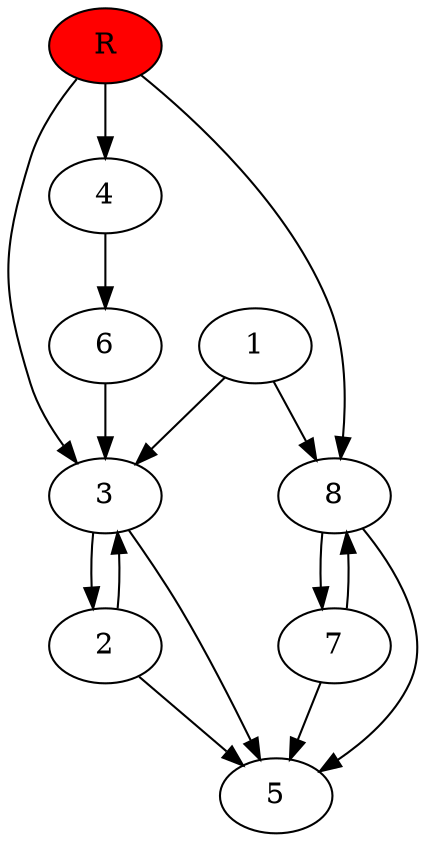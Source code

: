 digraph prb16463 {
	1
	2
	3
	4
	5
	6
	7
	8
	R [fillcolor="#ff0000" style=filled]
	1 -> 3
	1 -> 8
	2 -> 3
	2 -> 5
	3 -> 2
	3 -> 5
	4 -> 6
	6 -> 3
	7 -> 5
	7 -> 8
	8 -> 5
	8 -> 7
	R -> 3
	R -> 4
	R -> 8
}
